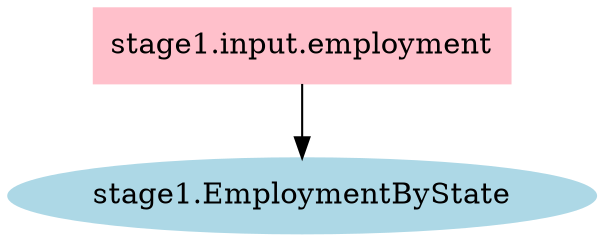 digraph G {
  rankdir="TD";
  node [style=filled,color="lightblue"]
  "stage1.input.employment" [shape=box, color="pink"]
  "stage1.EmploymentByState" [tooltip="ETL Example: Employment"]
  "stage1.input.employment" -> "stage1.EmploymentByState" 
}